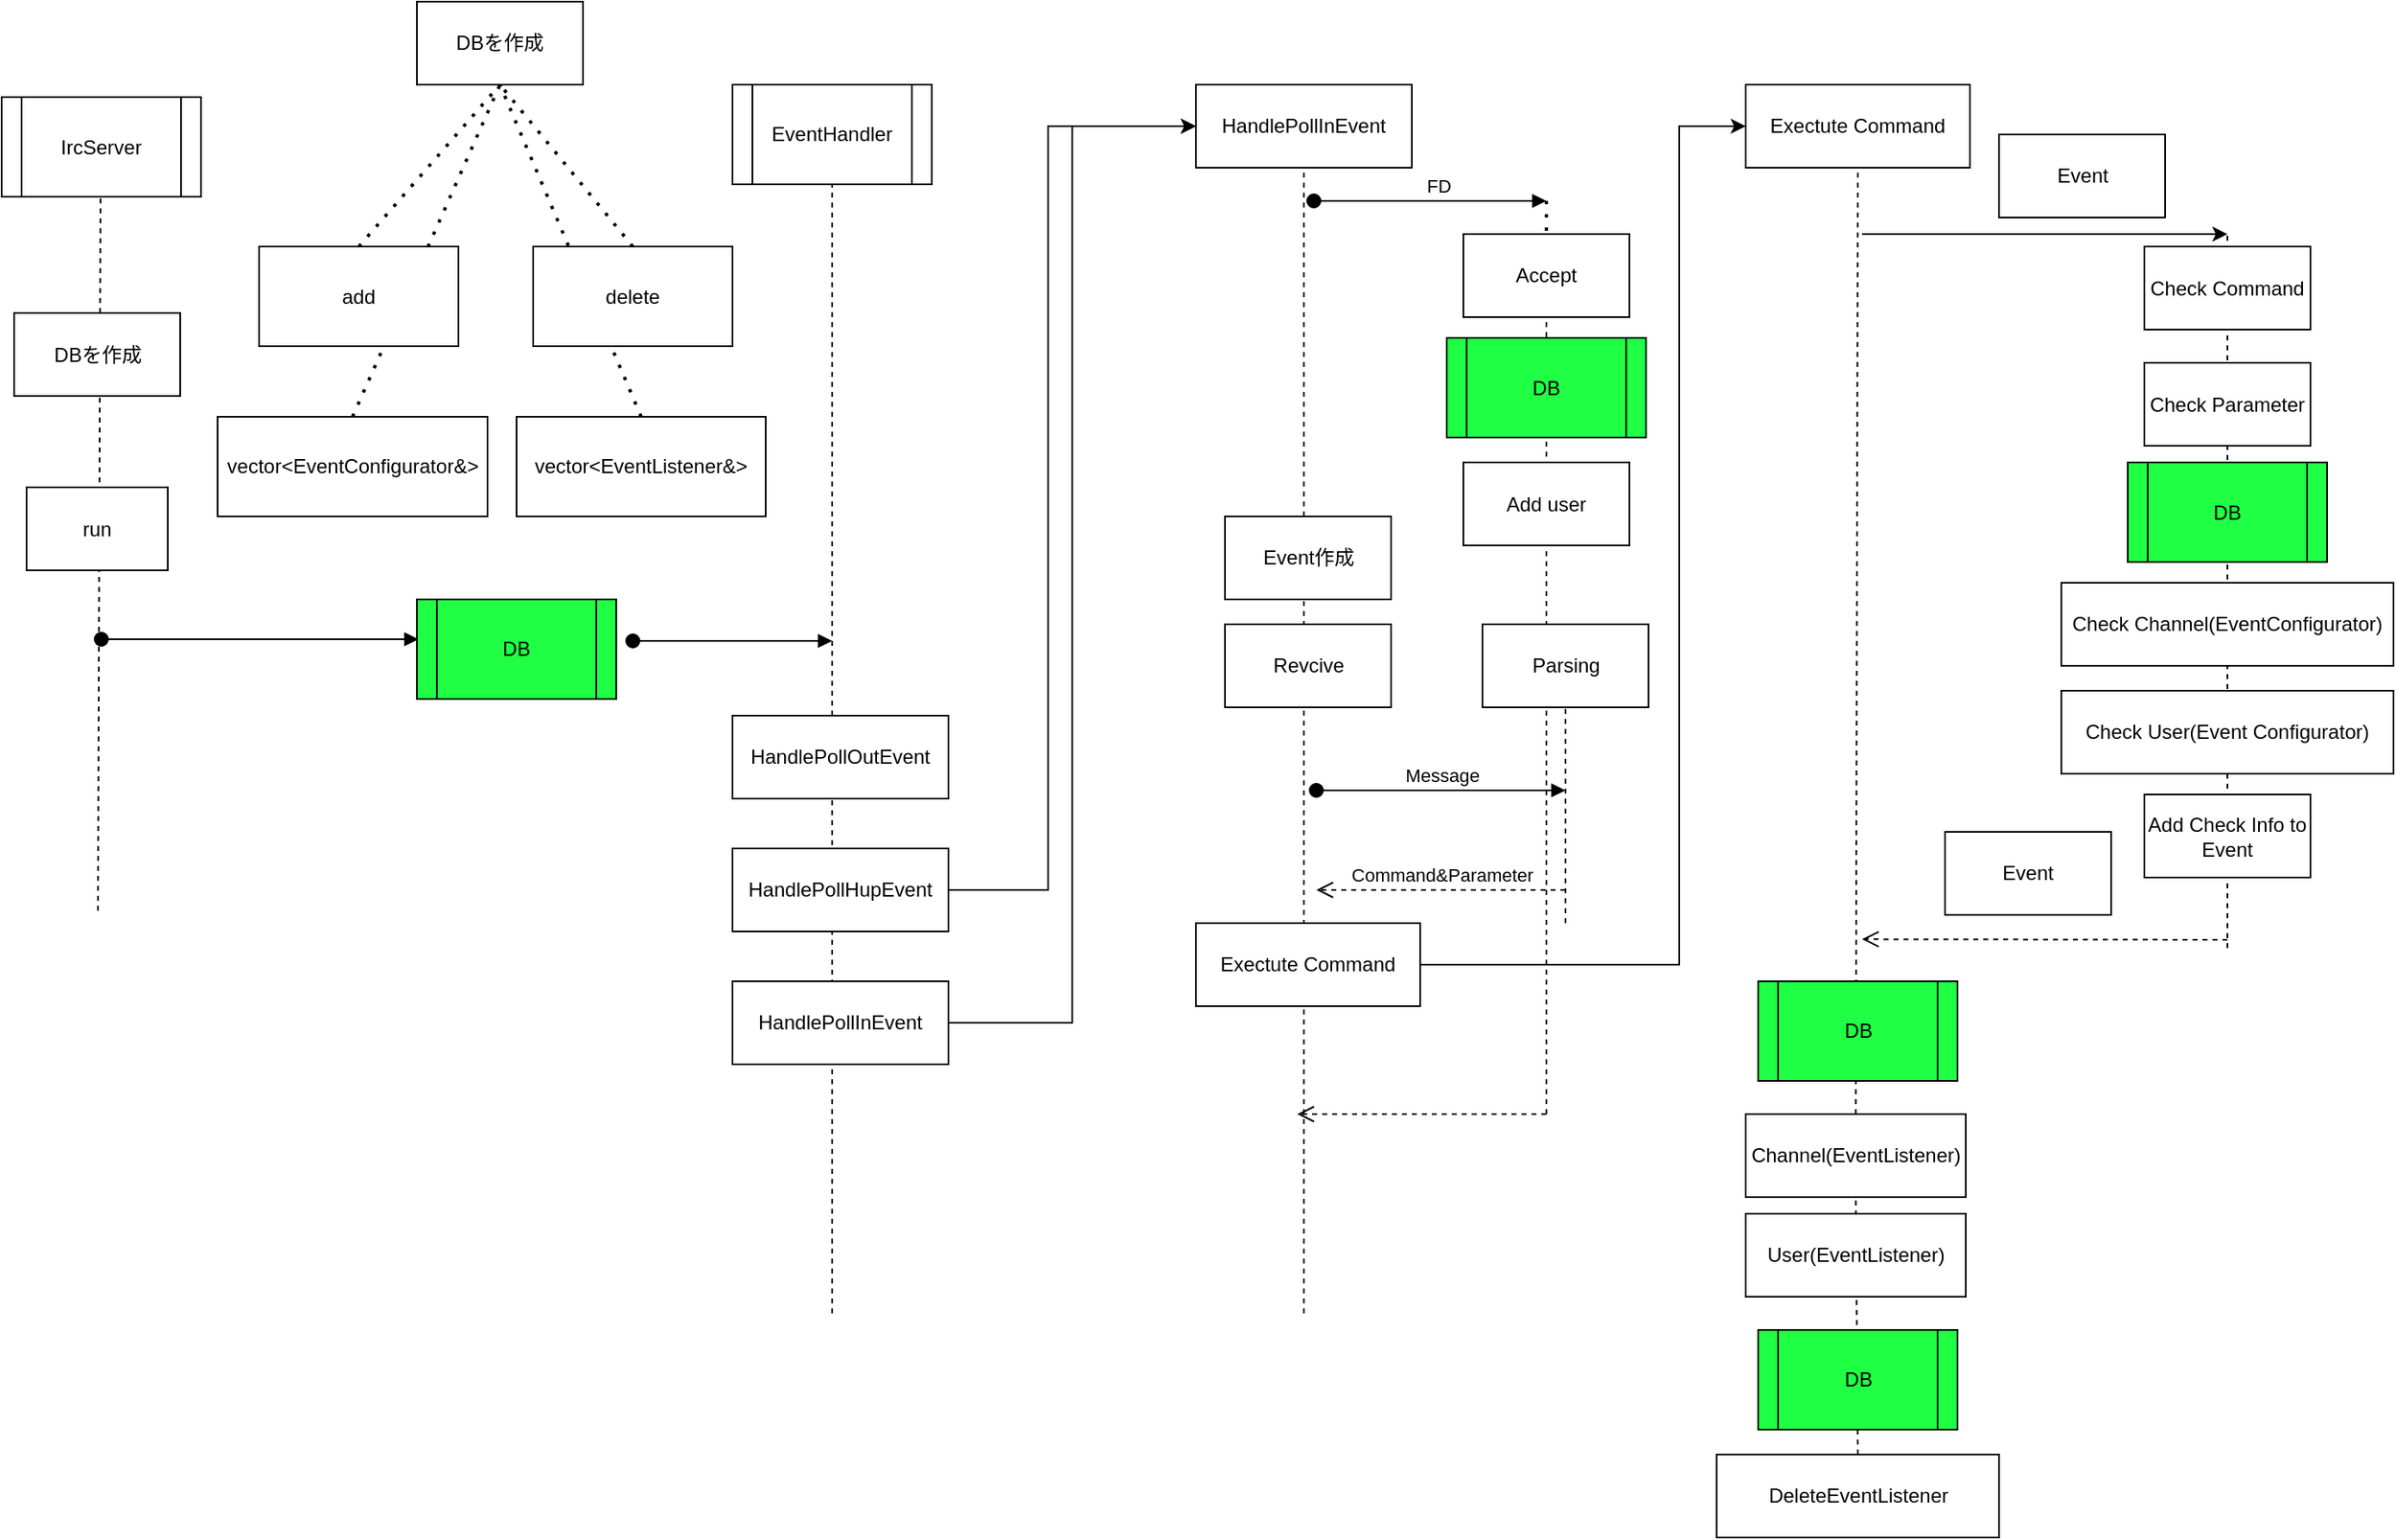 <mxfile version="24.7.17">
  <diagram name="Page-1" id="13e1069c-82ec-6db2-03f1-153e76fe0fe0">
    <mxGraphModel dx="2774" dy="1634" grid="1" gridSize="10" guides="1" tooltips="1" connect="1" arrows="1" fold="1" page="1" pageScale="1" pageWidth="1100" pageHeight="850" background="none" math="0" shadow="0">
      <root>
        <mxCell id="0" />
        <mxCell id="1" parent="0" />
        <mxCell id="Utzet_RcOg0IqEUwT1VO-1" value="EventHandler" style="shape=process;whiteSpace=wrap;html=1;backgroundOutline=1;" parent="1" vertex="1">
          <mxGeometry x="240" y="-740" width="120" height="60" as="geometry" />
        </mxCell>
        <mxCell id="Utzet_RcOg0IqEUwT1VO-2" value="" style="endArrow=none;dashed=1;html=1;rounded=0;entryX=0.5;entryY=1;entryDx=0;entryDy=0;" parent="1" target="Utzet_RcOg0IqEUwT1VO-1" edge="1">
          <mxGeometry width="50" height="50" relative="1" as="geometry">
            <mxPoint x="300" as="sourcePoint" />
            <mxPoint x="165" y="-400" as="targetPoint" />
          </mxGeometry>
        </mxCell>
        <mxCell id="Utzet_RcOg0IqEUwT1VO-4" value="IrcServer" style="shape=process;whiteSpace=wrap;html=1;backgroundOutline=1;" parent="1" vertex="1">
          <mxGeometry x="-200" y="-732.5" width="120" height="60" as="geometry" />
        </mxCell>
        <mxCell id="Utzet_RcOg0IqEUwT1VO-5" value="" style="endArrow=none;dashed=1;html=1;rounded=0;entryX=0.5;entryY=1;entryDx=0;entryDy=0;" parent="1" edge="1">
          <mxGeometry width="50" height="50" relative="1" as="geometry">
            <mxPoint x="-142" y="-242.5" as="sourcePoint" />
            <mxPoint x="-140.5" y="-672.5" as="targetPoint" />
          </mxGeometry>
        </mxCell>
        <mxCell id="Utzet_RcOg0IqEUwT1VO-6" value="DBを作成" style="rounded=0;whiteSpace=wrap;html=1;fontStyle=0" parent="1" vertex="1">
          <mxGeometry x="-192.5" y="-602.5" width="100" height="50" as="geometry" />
        </mxCell>
        <mxCell id="Utzet_RcOg0IqEUwT1VO-9" value="run" style="rounded=0;whiteSpace=wrap;html=1;" parent="1" vertex="1">
          <mxGeometry x="-185" y="-497.5" width="85" height="50" as="geometry" />
        </mxCell>
        <mxCell id="Utzet_RcOg0IqEUwT1VO-20" style="edgeStyle=orthogonalEdgeStyle;rounded=0;orthogonalLoop=1;jettySize=auto;html=1;exitX=1;exitY=0.5;exitDx=0;exitDy=0;entryX=0;entryY=0.5;entryDx=0;entryDy=0;" parent="1" source="Utzet_RcOg0IqEUwT1VO-15" target="Utzet_RcOg0IqEUwT1VO-19" edge="1">
          <mxGeometry relative="1" as="geometry" />
        </mxCell>
        <mxCell id="Utzet_RcOg0IqEUwT1VO-15" value="HandlePollInEvent" style="rounded=0;whiteSpace=wrap;html=1;" parent="1" vertex="1">
          <mxGeometry x="240" y="-200" width="130" height="50" as="geometry" />
        </mxCell>
        <mxCell id="Utzet_RcOg0IqEUwT1VO-16" value="HandlePollOutEvent" style="rounded=0;whiteSpace=wrap;html=1;" parent="1" vertex="1">
          <mxGeometry x="240" y="-360" width="130" height="50" as="geometry" />
        </mxCell>
        <mxCell id="207uhRGWZe7wrmqpFzqo-30" style="edgeStyle=orthogonalEdgeStyle;rounded=0;orthogonalLoop=1;jettySize=auto;html=1;entryX=0;entryY=0.5;entryDx=0;entryDy=0;" edge="1" parent="1" source="Utzet_RcOg0IqEUwT1VO-17" target="Utzet_RcOg0IqEUwT1VO-19">
          <mxGeometry relative="1" as="geometry">
            <Array as="points">
              <mxPoint x="430" y="-255" />
              <mxPoint x="430" y="-715" />
            </Array>
          </mxGeometry>
        </mxCell>
        <mxCell id="Utzet_RcOg0IqEUwT1VO-17" value="HandlePollHupEvent" style="rounded=0;whiteSpace=wrap;html=1;" parent="1" vertex="1">
          <mxGeometry x="240" y="-280" width="130" height="50" as="geometry" />
        </mxCell>
        <mxCell id="Utzet_RcOg0IqEUwT1VO-19" value="HandlePollInEvent" style="rounded=0;whiteSpace=wrap;html=1;" parent="1" vertex="1">
          <mxGeometry x="519" y="-740" width="130" height="50" as="geometry" />
        </mxCell>
        <mxCell id="Utzet_RcOg0IqEUwT1VO-21" value="" style="endArrow=none;dashed=1;html=1;rounded=0;entryX=0.5;entryY=1;entryDx=0;entryDy=0;" parent="1" target="Utzet_RcOg0IqEUwT1VO-19" edge="1">
          <mxGeometry width="50" height="50" relative="1" as="geometry">
            <mxPoint x="584" as="sourcePoint" />
            <mxPoint x="599" y="-450" as="targetPoint" />
          </mxGeometry>
        </mxCell>
        <mxCell id="Utzet_RcOg0IqEUwT1VO-3" value="Event作成" style="rounded=0;whiteSpace=wrap;html=1;" parent="1" vertex="1">
          <mxGeometry x="536.5" y="-480" width="100" height="50" as="geometry" />
        </mxCell>
        <mxCell id="Utzet_RcOg0IqEUwT1VO-22" value="Accept" style="rounded=0;whiteSpace=wrap;html=1;" parent="1" vertex="1">
          <mxGeometry x="680" y="-650" width="100" height="50" as="geometry" />
        </mxCell>
        <mxCell id="Utzet_RcOg0IqEUwT1VO-23" value="Revcive" style="rounded=0;whiteSpace=wrap;html=1;" parent="1" vertex="1">
          <mxGeometry x="536.5" y="-415" width="100" height="50" as="geometry" />
        </mxCell>
        <mxCell id="Utzet_RcOg0IqEUwT1VO-27" value="" style="endArrow=none;dashed=1;html=1;rounded=0;entryX=0.5;entryY=1;entryDx=0;entryDy=0;" parent="1" target="Utzet_RcOg0IqEUwT1VO-24" edge="1">
          <mxGeometry width="50" height="50" relative="1" as="geometry">
            <mxPoint x="741.5" y="-235" as="sourcePoint" />
            <mxPoint x="541.5" y="-345" as="targetPoint" />
          </mxGeometry>
        </mxCell>
        <mxCell id="Utzet_RcOg0IqEUwT1VO-29" value="Message" style="html=1;verticalAlign=bottom;startArrow=oval;startFill=1;endArrow=block;startSize=8;curved=0;rounded=0;" parent="1" edge="1">
          <mxGeometry width="60" relative="1" as="geometry">
            <mxPoint x="591.5" y="-315" as="sourcePoint" />
            <mxPoint x="741.5" y="-315" as="targetPoint" />
          </mxGeometry>
        </mxCell>
        <mxCell id="Utzet_RcOg0IqEUwT1VO-30" value="Command&amp;amp;Parameter" style="html=1;verticalAlign=bottom;endArrow=open;dashed=1;endSize=8;curved=0;rounded=0;" parent="1" edge="1">
          <mxGeometry relative="1" as="geometry">
            <mxPoint x="741.5" y="-255" as="sourcePoint" />
            <mxPoint x="591.5" y="-255" as="targetPoint" />
          </mxGeometry>
        </mxCell>
        <mxCell id="Utzet_RcOg0IqEUwT1VO-35" style="edgeStyle=orthogonalEdgeStyle;rounded=0;orthogonalLoop=1;jettySize=auto;html=1;entryX=0;entryY=0.5;entryDx=0;entryDy=0;exitX=1;exitY=0.5;exitDx=0;exitDy=0;" parent="1" source="Utzet_RcOg0IqEUwT1VO-33" target="Utzet_RcOg0IqEUwT1VO-34" edge="1">
          <mxGeometry relative="1" as="geometry">
            <Array as="points">
              <mxPoint x="810" y="-210" />
              <mxPoint x="810" y="-715" />
            </Array>
          </mxGeometry>
        </mxCell>
        <mxCell id="Utzet_RcOg0IqEUwT1VO-33" value="Exectute Command" style="rounded=0;whiteSpace=wrap;html=1;" parent="1" vertex="1">
          <mxGeometry x="519" y="-235" width="135" height="50" as="geometry" />
        </mxCell>
        <mxCell id="Utzet_RcOg0IqEUwT1VO-34" value="Exectute Command" style="rounded=0;whiteSpace=wrap;html=1;" parent="1" vertex="1">
          <mxGeometry x="850" y="-740" width="135" height="50" as="geometry" />
        </mxCell>
        <mxCell id="Utzet_RcOg0IqEUwT1VO-36" value="" style="endArrow=none;dashed=1;html=1;rounded=0;entryX=0.5;entryY=1;entryDx=0;entryDy=0;exitX=0.5;exitY=0;exitDx=0;exitDy=0;" parent="1" target="Utzet_RcOg0IqEUwT1VO-34" edge="1" source="207uhRGWZe7wrmqpFzqo-31">
          <mxGeometry width="50" height="50" relative="1" as="geometry">
            <mxPoint x="918" y="-40" as="sourcePoint" />
            <mxPoint x="930" y="-680" as="targetPoint" />
          </mxGeometry>
        </mxCell>
        <mxCell id="Utzet_RcOg0IqEUwT1VO-38" value="DeleteEventListener" style="rounded=0;whiteSpace=wrap;html=1;" parent="1" vertex="1">
          <mxGeometry x="832.5" y="85" width="170" height="50" as="geometry" />
        </mxCell>
        <mxCell id="Utzet_RcOg0IqEUwT1VO-40" value="" style="endArrow=none;dashed=1;html=1;rounded=0;" parent="1" edge="1">
          <mxGeometry width="50" height="50" relative="1" as="geometry">
            <mxPoint x="730" y="-120" as="sourcePoint" />
            <mxPoint x="730" y="-600" as="targetPoint" />
          </mxGeometry>
        </mxCell>
        <mxCell id="Utzet_RcOg0IqEUwT1VO-41" value="FD" style="html=1;verticalAlign=bottom;startArrow=oval;startFill=1;endArrow=block;startSize=8;curved=0;rounded=0;" parent="1" edge="1">
          <mxGeometry x="0.067" width="60" relative="1" as="geometry">
            <mxPoint x="590" y="-670" as="sourcePoint" />
            <mxPoint x="730" y="-670" as="targetPoint" />
            <mxPoint as="offset" />
          </mxGeometry>
        </mxCell>
        <mxCell id="Utzet_RcOg0IqEUwT1VO-42" value="" style="html=1;verticalAlign=bottom;endArrow=open;dashed=1;endSize=8;curved=0;rounded=0;" parent="1" edge="1">
          <mxGeometry relative="1" as="geometry">
            <mxPoint x="730" y="-120" as="sourcePoint" />
            <mxPoint x="580" y="-120" as="targetPoint" />
          </mxGeometry>
        </mxCell>
        <mxCell id="Utzet_RcOg0IqEUwT1VO-43" value="Add user" style="rounded=0;whiteSpace=wrap;html=1;" parent="1" vertex="1">
          <mxGeometry x="680" y="-512.5" width="100" height="50" as="geometry" />
        </mxCell>
        <mxCell id="Utzet_RcOg0IqEUwT1VO-45" value="" style="html=1;verticalAlign=bottom;startArrow=oval;startFill=1;endArrow=block;startSize=8;curved=0;rounded=0;" parent="1" edge="1">
          <mxGeometry width="60" relative="1" as="geometry">
            <mxPoint x="180" y="-405" as="sourcePoint" />
            <mxPoint x="300" y="-405" as="targetPoint" />
          </mxGeometry>
        </mxCell>
        <mxCell id="Utzet_RcOg0IqEUwT1VO-50" value="" style="endArrow=none;dashed=1;html=1;rounded=0;" parent="1" edge="1">
          <mxGeometry width="50" height="50" relative="1" as="geometry">
            <mxPoint x="1140" y="-220" as="sourcePoint" />
            <mxPoint x="1140" y="-650" as="targetPoint" />
          </mxGeometry>
        </mxCell>
        <mxCell id="Utzet_RcOg0IqEUwT1VO-51" value="Check Command" style="rounded=0;whiteSpace=wrap;html=1;" parent="1" vertex="1">
          <mxGeometry x="1090" y="-642.5" width="100" height="50" as="geometry" />
        </mxCell>
        <mxCell id="Utzet_RcOg0IqEUwT1VO-52" value="Check Parameter" style="rounded=0;whiteSpace=wrap;html=1;" parent="1" vertex="1">
          <mxGeometry x="1090" y="-572.5" width="100" height="50" as="geometry" />
        </mxCell>
        <mxCell id="Utzet_RcOg0IqEUwT1VO-53" value="Add Check Info to Event" style="rounded=0;whiteSpace=wrap;html=1;" parent="1" vertex="1">
          <mxGeometry x="1090" y="-312.5" width="100" height="50" as="geometry" />
        </mxCell>
        <mxCell id="Utzet_RcOg0IqEUwT1VO-54" value="Check Channel(EventConfigurator)" style="rounded=0;whiteSpace=wrap;html=1;" parent="1" vertex="1">
          <mxGeometry x="1040" y="-440" width="200" height="50" as="geometry" />
        </mxCell>
        <mxCell id="Utzet_RcOg0IqEUwT1VO-56" value="" style="html=1;verticalAlign=bottom;endArrow=open;dashed=1;endSize=8;curved=0;rounded=0;" parent="1" edge="1">
          <mxGeometry relative="1" as="geometry">
            <mxPoint x="1140" y="-225" as="sourcePoint" />
            <mxPoint x="920" y="-225.33" as="targetPoint" />
          </mxGeometry>
        </mxCell>
        <mxCell id="Utzet_RcOg0IqEUwT1VO-57" value="Event" style="rounded=0;whiteSpace=wrap;html=1;" parent="1" vertex="1">
          <mxGeometry x="970" y="-290" width="100" height="50" as="geometry" />
        </mxCell>
        <mxCell id="207uhRGWZe7wrmqpFzqo-8" value="" style="endArrow=none;dashed=1;html=1;dashPattern=1 3;strokeWidth=2;rounded=0;entryX=0.5;entryY=0;entryDx=0;entryDy=0;" edge="1" parent="1" target="Utzet_RcOg0IqEUwT1VO-22">
          <mxGeometry width="50" height="50" relative="1" as="geometry">
            <mxPoint x="730" y="-670" as="sourcePoint" />
            <mxPoint x="780" y="-720" as="targetPoint" />
          </mxGeometry>
        </mxCell>
        <mxCell id="207uhRGWZe7wrmqpFzqo-10" value="Check User(Event Configurator)" style="rounded=0;whiteSpace=wrap;html=1;" vertex="1" parent="1">
          <mxGeometry x="1040" y="-375" width="200" height="50" as="geometry" />
        </mxCell>
        <mxCell id="207uhRGWZe7wrmqpFzqo-11" value="" style="endArrow=classic;html=1;rounded=0;" edge="1" parent="1">
          <mxGeometry width="50" height="50" relative="1" as="geometry">
            <mxPoint x="920" y="-650" as="sourcePoint" />
            <mxPoint x="1140" y="-650" as="targetPoint" />
          </mxGeometry>
        </mxCell>
        <mxCell id="207uhRGWZe7wrmqpFzqo-12" value="Event" style="rounded=0;whiteSpace=wrap;html=1;" vertex="1" parent="1">
          <mxGeometry x="1002.5" y="-710" width="100" height="50" as="geometry" />
        </mxCell>
        <mxCell id="207uhRGWZe7wrmqpFzqo-13" value="" style="html=1;verticalAlign=bottom;startArrow=oval;startFill=1;endArrow=block;startSize=8;curved=0;rounded=0;entryX=0.008;entryY=0.4;entryDx=0;entryDy=0;entryPerimeter=0;" edge="1" parent="1" target="207uhRGWZe7wrmqpFzqo-15">
          <mxGeometry width="60" relative="1" as="geometry">
            <mxPoint x="-140" y="-406" as="sourcePoint" />
            <mxPoint x="40" y="-405" as="targetPoint" />
          </mxGeometry>
        </mxCell>
        <mxCell id="207uhRGWZe7wrmqpFzqo-15" value="DB" style="shape=process;whiteSpace=wrap;html=1;backgroundOutline=1;fillColor=#1FFF44;" vertex="1" parent="1">
          <mxGeometry x="50" y="-430" width="120" height="60" as="geometry" />
        </mxCell>
        <mxCell id="207uhRGWZe7wrmqpFzqo-17" value="DBを作成" style="rounded=0;whiteSpace=wrap;html=1;fontStyle=0" vertex="1" parent="1">
          <mxGeometry x="50" y="-790" width="100" height="50" as="geometry" />
        </mxCell>
        <mxCell id="207uhRGWZe7wrmqpFzqo-20" value="" style="endArrow=none;dashed=1;html=1;dashPattern=1 3;strokeWidth=2;rounded=0;entryX=0.5;entryY=1;entryDx=0;entryDy=0;exitX=0.5;exitY=0;exitDx=0;exitDy=0;" edge="1" parent="1" source="207uhRGWZe7wrmqpFzqo-18" target="207uhRGWZe7wrmqpFzqo-17">
          <mxGeometry width="50" height="50" relative="1" as="geometry">
            <mxPoint x="170" y="-660" as="sourcePoint" />
            <mxPoint x="220" y="-710" as="targetPoint" />
          </mxGeometry>
        </mxCell>
        <mxCell id="207uhRGWZe7wrmqpFzqo-21" value="" style="endArrow=none;dashed=1;html=1;dashPattern=1 3;strokeWidth=2;rounded=0;entryX=0.5;entryY=1;entryDx=0;entryDy=0;exitX=0.5;exitY=0;exitDx=0;exitDy=0;" edge="1" parent="1" source="207uhRGWZe7wrmqpFzqo-19" target="207uhRGWZe7wrmqpFzqo-17">
          <mxGeometry width="50" height="50" relative="1" as="geometry">
            <mxPoint x="30" y="-670" as="sourcePoint" />
            <mxPoint x="80" y="-720" as="targetPoint" />
          </mxGeometry>
        </mxCell>
        <mxCell id="207uhRGWZe7wrmqpFzqo-22" value="vector&amp;lt;EventConfigurator&amp;amp;&amp;gt;" style="rounded=0;whiteSpace=wrap;html=1;" vertex="1" parent="1">
          <mxGeometry x="-70" y="-540" width="162.5" height="60" as="geometry" />
        </mxCell>
        <mxCell id="207uhRGWZe7wrmqpFzqo-23" value="vector&amp;lt;EventListener&amp;amp;&amp;gt;" style="rounded=0;whiteSpace=wrap;html=1;" vertex="1" parent="1">
          <mxGeometry x="110" y="-540" width="150" height="60" as="geometry" />
        </mxCell>
        <mxCell id="207uhRGWZe7wrmqpFzqo-24" value="" style="endArrow=none;dashed=1;html=1;dashPattern=1 3;strokeWidth=2;rounded=0;entryX=0.5;entryY=1;entryDx=0;entryDy=0;exitX=0.5;exitY=0;exitDx=0;exitDy=0;" edge="1" parent="1" source="207uhRGWZe7wrmqpFzqo-22" target="207uhRGWZe7wrmqpFzqo-17">
          <mxGeometry width="50" height="50" relative="1" as="geometry">
            <mxPoint x="60" y="-620" as="sourcePoint" />
            <mxPoint x="110" y="-670" as="targetPoint" />
          </mxGeometry>
        </mxCell>
        <mxCell id="207uhRGWZe7wrmqpFzqo-25" value="" style="endArrow=none;dashed=1;html=1;dashPattern=1 3;strokeWidth=2;rounded=0;exitX=0.5;exitY=0;exitDx=0;exitDy=0;entryX=0.5;entryY=1;entryDx=0;entryDy=0;" edge="1" parent="1" source="207uhRGWZe7wrmqpFzqo-23" target="207uhRGWZe7wrmqpFzqo-17">
          <mxGeometry width="50" height="50" relative="1" as="geometry">
            <mxPoint x="100" y="-610" as="sourcePoint" />
            <mxPoint x="150" y="-660" as="targetPoint" />
          </mxGeometry>
        </mxCell>
        <mxCell id="207uhRGWZe7wrmqpFzqo-18" value="delete" style="rounded=0;whiteSpace=wrap;html=1;" vertex="1" parent="1">
          <mxGeometry x="120" y="-642.5" width="120" height="60" as="geometry" />
        </mxCell>
        <mxCell id="207uhRGWZe7wrmqpFzqo-19" value="add" style="rounded=0;whiteSpace=wrap;html=1;" vertex="1" parent="1">
          <mxGeometry x="-45" y="-642.5" width="120" height="60" as="geometry" />
        </mxCell>
        <mxCell id="207uhRGWZe7wrmqpFzqo-26" value="DB" style="shape=process;whiteSpace=wrap;html=1;backgroundOutline=1;fillColor=#1FFF44;" vertex="1" parent="1">
          <mxGeometry x="670" y="-587.5" width="120" height="60" as="geometry" />
        </mxCell>
        <mxCell id="207uhRGWZe7wrmqpFzqo-28" value="DB" style="shape=process;whiteSpace=wrap;html=1;backgroundOutline=1;fillColor=#1FFF44;" vertex="1" parent="1">
          <mxGeometry x="1080" y="-512.5" width="120" height="60" as="geometry" />
        </mxCell>
        <mxCell id="207uhRGWZe7wrmqpFzqo-29" value="DB" style="shape=process;whiteSpace=wrap;html=1;backgroundOutline=1;fillColor=#1FFF44;" vertex="1" parent="1">
          <mxGeometry x="857.5" y="-200" width="120" height="60" as="geometry" />
        </mxCell>
        <mxCell id="207uhRGWZe7wrmqpFzqo-32" value="" style="endArrow=none;dashed=1;html=1;rounded=0;entryX=0.5;entryY=1;entryDx=0;entryDy=0;exitX=0.5;exitY=0;exitDx=0;exitDy=0;" edge="1" parent="1" source="Utzet_RcOg0IqEUwT1VO-38" target="207uhRGWZe7wrmqpFzqo-31">
          <mxGeometry width="50" height="50" relative="1" as="geometry">
            <mxPoint x="918" y="85" as="sourcePoint" />
            <mxPoint x="918" y="-690" as="targetPoint" />
          </mxGeometry>
        </mxCell>
        <mxCell id="207uhRGWZe7wrmqpFzqo-31" value="Channel(EventListener)" style="rounded=0;whiteSpace=wrap;html=1;" vertex="1" parent="1">
          <mxGeometry x="850" y="-120" width="132.5" height="50" as="geometry" />
        </mxCell>
        <mxCell id="Utzet_RcOg0IqEUwT1VO-48" value="User(EventListener)" style="rounded=0;whiteSpace=wrap;html=1;" parent="1" vertex="1">
          <mxGeometry x="850" y="-60" width="132.5" height="50" as="geometry" />
        </mxCell>
        <mxCell id="207uhRGWZe7wrmqpFzqo-16" value="DB" style="shape=process;whiteSpace=wrap;html=1;backgroundOutline=1;fillColor=#1FFF44;" vertex="1" parent="1">
          <mxGeometry x="857.5" y="10" width="120" height="60" as="geometry" />
        </mxCell>
        <mxCell id="Utzet_RcOg0IqEUwT1VO-24" value="Parsing" style="rounded=0;whiteSpace=wrap;html=1;" parent="1" vertex="1">
          <mxGeometry x="691.5" y="-415" width="100" height="50" as="geometry" />
        </mxCell>
      </root>
    </mxGraphModel>
  </diagram>
</mxfile>
